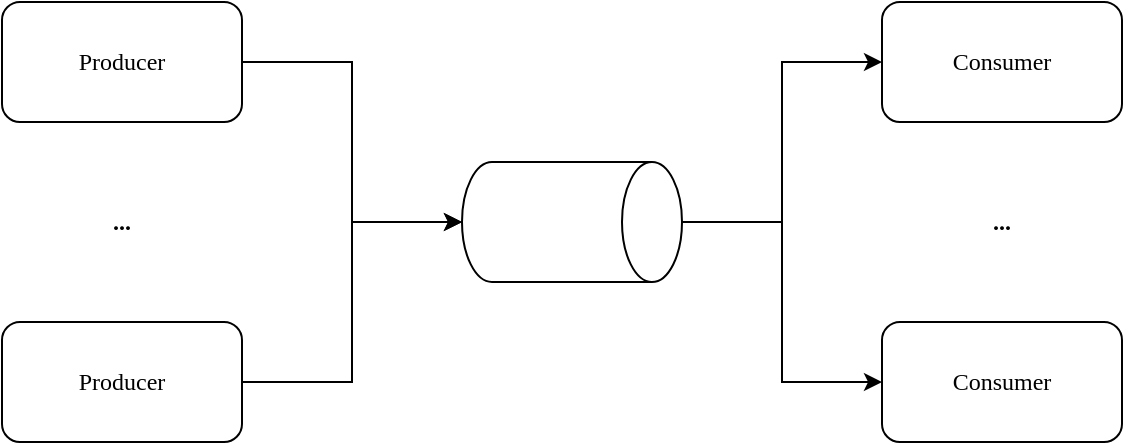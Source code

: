 <mxfile version="20.8.16" type="device"><diagram name="第 1 页" id="LQtNk_qYcnrqLRvNPkCi"><mxGraphModel dx="851" dy="610" grid="1" gridSize="10" guides="1" tooltips="1" connect="1" arrows="1" fold="1" page="1" pageScale="1" pageWidth="827" pageHeight="1169" math="0" shadow="0"><root><mxCell id="0"/><mxCell id="1" parent="0"/><mxCell id="CEJ4ExRpB6Xjjl9Rxe_A-9" style="edgeStyle=orthogonalEdgeStyle;rounded=0;orthogonalLoop=1;jettySize=auto;html=1;exitX=1;exitY=0.5;exitDx=0;exitDy=0;entryX=0.5;entryY=1;entryDx=0;entryDy=0;entryPerimeter=0;fontFamily=Times New Roman;" edge="1" parent="1" source="CEJ4ExRpB6Xjjl9Rxe_A-2" target="CEJ4ExRpB6Xjjl9Rxe_A-3"><mxGeometry relative="1" as="geometry"/></mxCell><mxCell id="CEJ4ExRpB6Xjjl9Rxe_A-2" value="Producer" style="rounded=1;whiteSpace=wrap;html=1;fontFamily=Times New Roman;" vertex="1" parent="1"><mxGeometry x="80" y="120" width="120" height="60" as="geometry"/></mxCell><mxCell id="CEJ4ExRpB6Xjjl9Rxe_A-11" style="edgeStyle=orthogonalEdgeStyle;rounded=0;orthogonalLoop=1;jettySize=auto;html=1;exitX=0.5;exitY=0;exitDx=0;exitDy=0;exitPerimeter=0;entryX=0;entryY=0.5;entryDx=0;entryDy=0;fontFamily=Times New Roman;" edge="1" parent="1" source="CEJ4ExRpB6Xjjl9Rxe_A-3" target="CEJ4ExRpB6Xjjl9Rxe_A-5"><mxGeometry relative="1" as="geometry"/></mxCell><mxCell id="CEJ4ExRpB6Xjjl9Rxe_A-12" style="edgeStyle=orthogonalEdgeStyle;rounded=0;orthogonalLoop=1;jettySize=auto;html=1;exitX=0.5;exitY=0;exitDx=0;exitDy=0;exitPerimeter=0;entryX=0;entryY=0.5;entryDx=0;entryDy=0;fontFamily=Times New Roman;" edge="1" parent="1" source="CEJ4ExRpB6Xjjl9Rxe_A-3" target="CEJ4ExRpB6Xjjl9Rxe_A-6"><mxGeometry relative="1" as="geometry"/></mxCell><mxCell id="CEJ4ExRpB6Xjjl9Rxe_A-3" value="" style="shape=cylinder3;whiteSpace=wrap;html=1;boundedLbl=1;backgroundOutline=1;size=15;rotation=90;fontFamily=Times New Roman;" vertex="1" parent="1"><mxGeometry x="335" y="175" width="60" height="110" as="geometry"/></mxCell><mxCell id="CEJ4ExRpB6Xjjl9Rxe_A-10" style="edgeStyle=orthogonalEdgeStyle;rounded=0;orthogonalLoop=1;jettySize=auto;html=1;exitX=1;exitY=0.5;exitDx=0;exitDy=0;entryX=0.5;entryY=1;entryDx=0;entryDy=0;entryPerimeter=0;fontFamily=Times New Roman;" edge="1" parent="1" source="CEJ4ExRpB6Xjjl9Rxe_A-4" target="CEJ4ExRpB6Xjjl9Rxe_A-3"><mxGeometry relative="1" as="geometry"/></mxCell><mxCell id="CEJ4ExRpB6Xjjl9Rxe_A-4" value="Producer" style="rounded=1;whiteSpace=wrap;html=1;fontFamily=Times New Roman;" vertex="1" parent="1"><mxGeometry x="80" y="280" width="120" height="60" as="geometry"/></mxCell><mxCell id="CEJ4ExRpB6Xjjl9Rxe_A-5" value="Consumer" style="rounded=1;whiteSpace=wrap;html=1;fontFamily=Times New Roman;" vertex="1" parent="1"><mxGeometry x="520" y="120" width="120" height="60" as="geometry"/></mxCell><mxCell id="CEJ4ExRpB6Xjjl9Rxe_A-6" value="Consumer" style="rounded=1;whiteSpace=wrap;html=1;fontFamily=Times New Roman;" vertex="1" parent="1"><mxGeometry x="520" y="280" width="120" height="60" as="geometry"/></mxCell><mxCell id="CEJ4ExRpB6Xjjl9Rxe_A-7" value="..." style="text;html=1;strokeColor=none;fillColor=none;align=center;verticalAlign=middle;whiteSpace=wrap;rounded=0;fontFamily=Times New Roman;fontStyle=1" vertex="1" parent="1"><mxGeometry x="110" y="215" width="60" height="30" as="geometry"/></mxCell><mxCell id="CEJ4ExRpB6Xjjl9Rxe_A-8" value="..." style="text;html=1;strokeColor=none;fillColor=none;align=center;verticalAlign=middle;whiteSpace=wrap;rounded=0;fontFamily=Times New Roman;fontStyle=1" vertex="1" parent="1"><mxGeometry x="550" y="215" width="60" height="30" as="geometry"/></mxCell></root></mxGraphModel></diagram></mxfile>